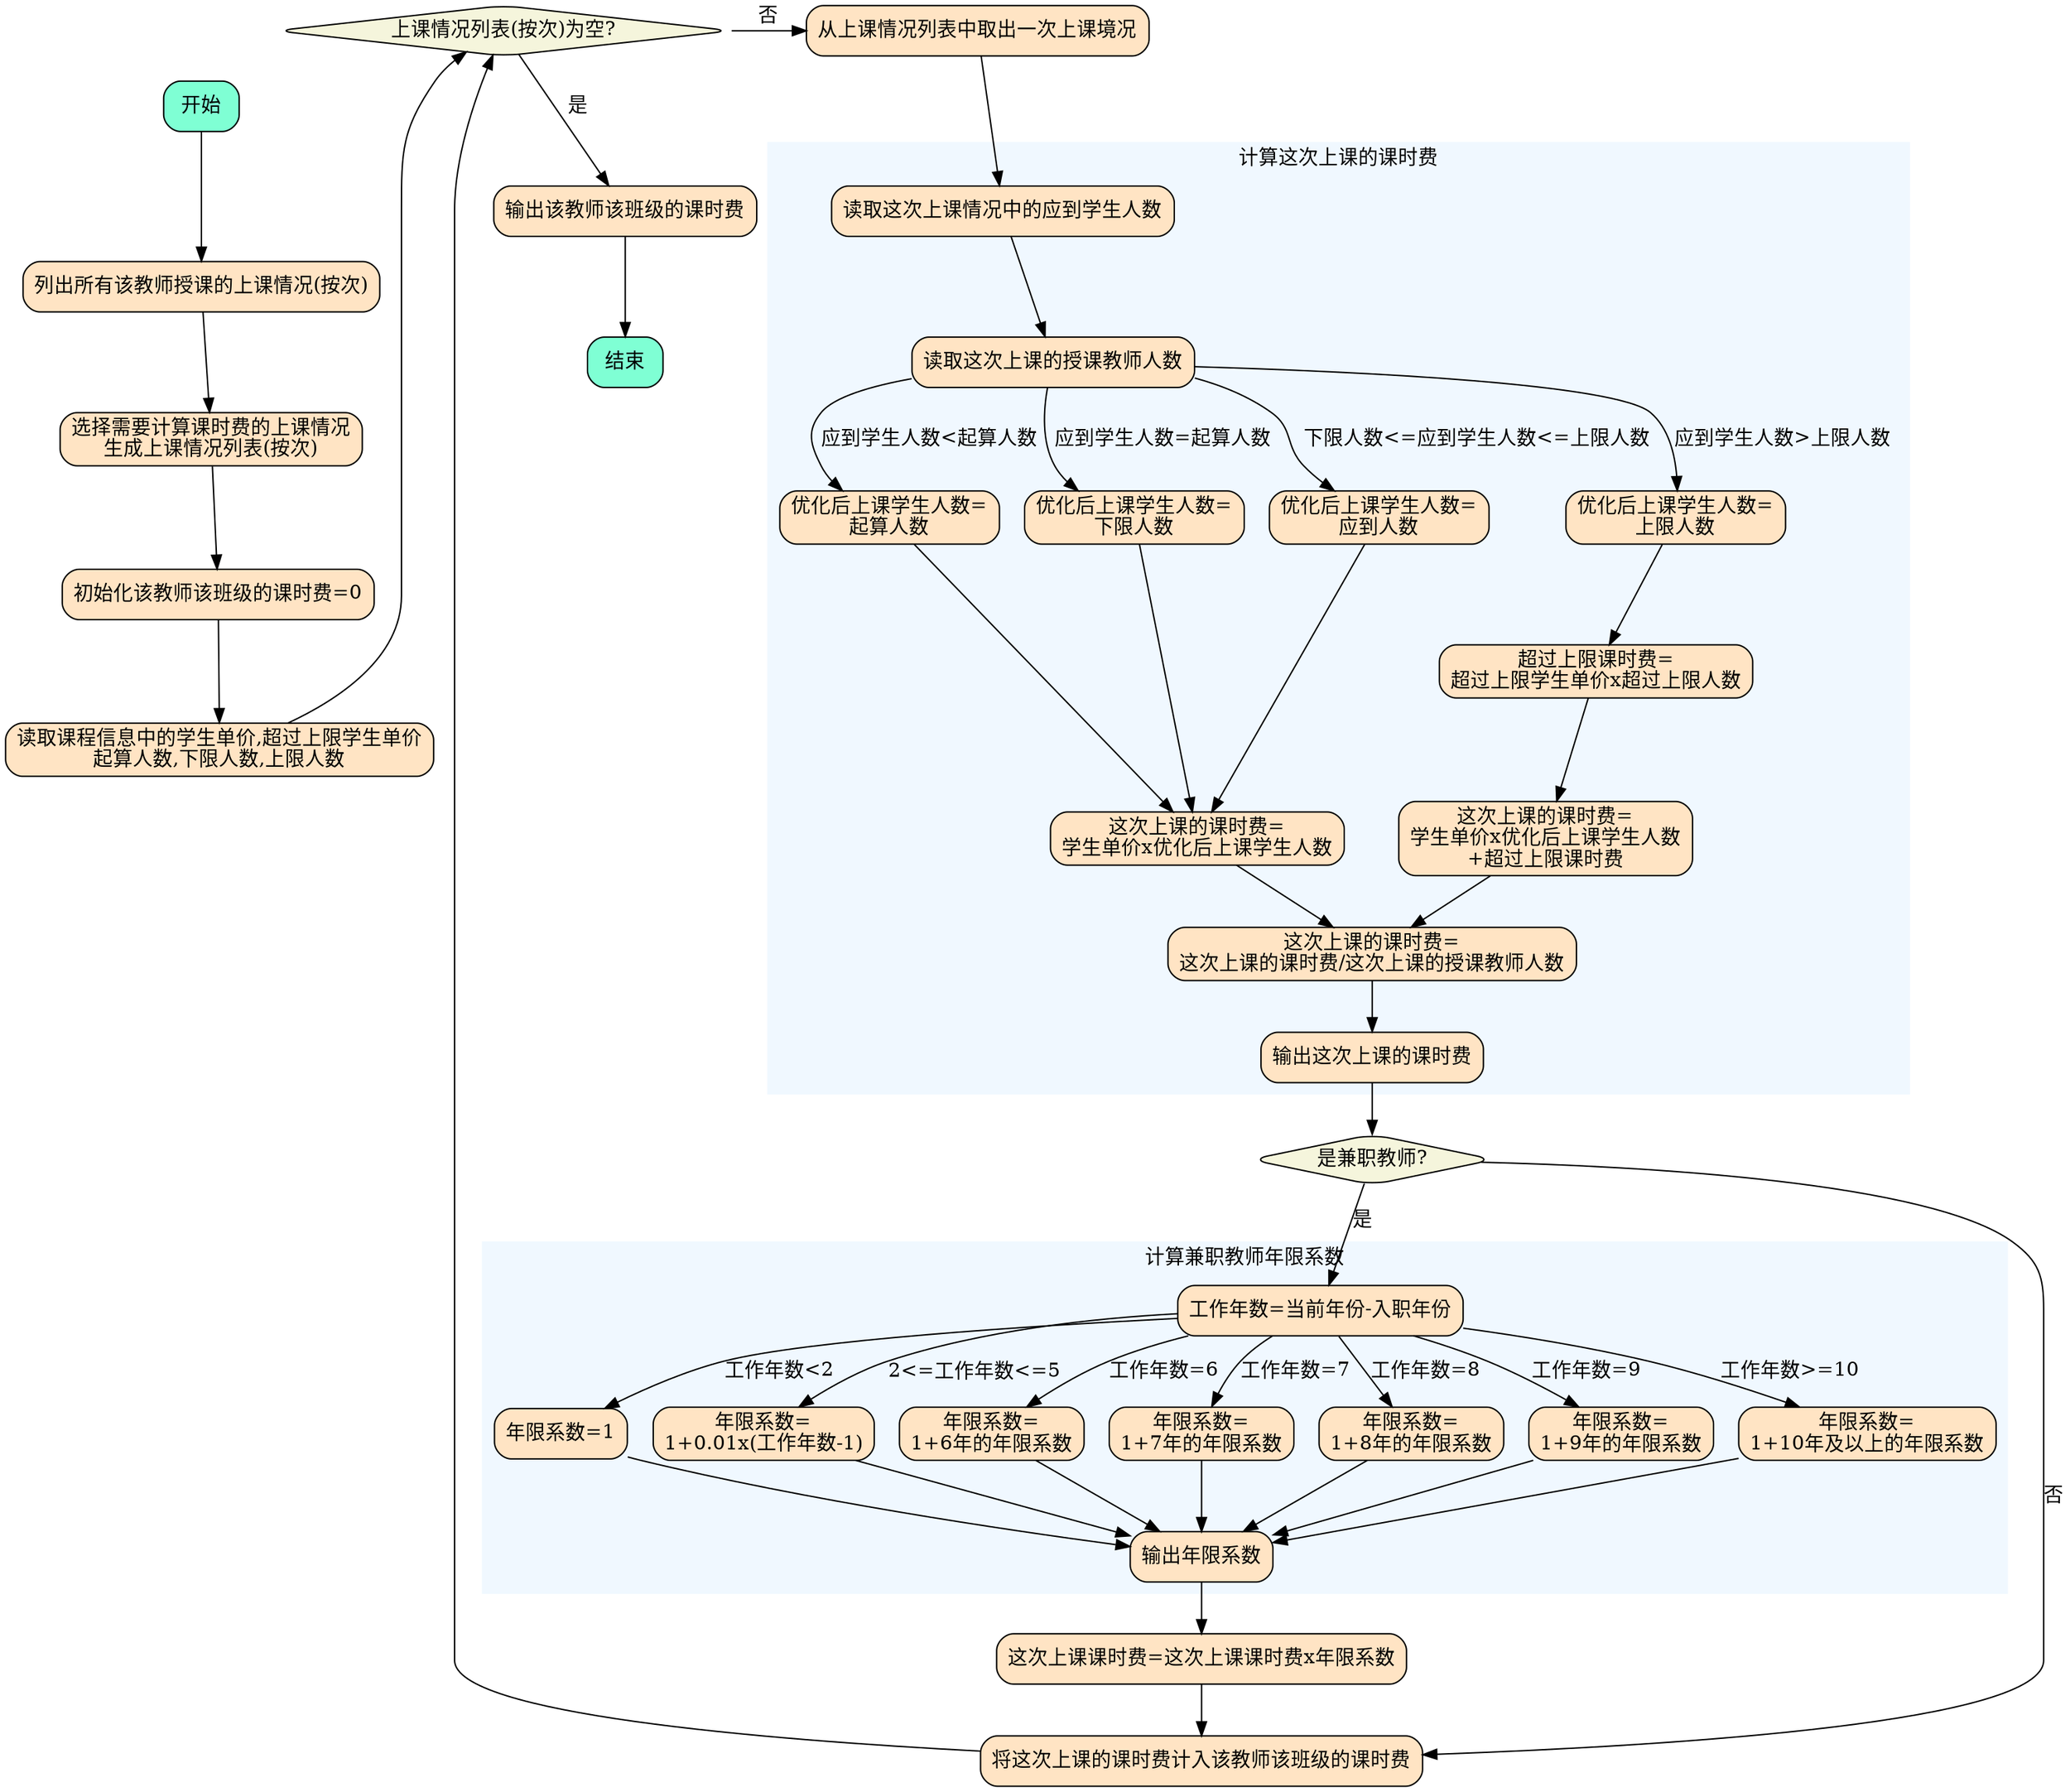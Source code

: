 digraph {
    node [shape="box", style="rounded,filled", fillcolor="aquamarine"]
        start[label="开始"];
        end[label="结束"];

    node [shape="box", style="rounded,filled", fillcolor="bisque"]
        s1[label="列出所有该教师授课的上课情况(按次)"];
        s2[label="选择需要计算课时费的上课情况\n生成上课情况列表(按次)"];
        s3[label="初始化该教师该班级的课时费=0"];
        s4[label="读取课程信息中的学生单价,超过上限学生单价\n起算人数,下限人数,上限人数"];
        s5[label="从上课情况列表中取出一次上课境况"];
        s6[label="这次上课课时费=这次上课课时费x年限系数"];
        s7[label="将这次上课的课时费计入该教师该班级的课时费"];
        s8[label="输出该教师该班级的课时费"];
    
    node [shape="diamond", style="rounded,filled", fillcolor="beige"]
        c1[label="上课情况列表(按次)为空?"];
        c2[label="是兼职教师?"];

    subgraph cluster1 {
        label="计算这次上课的课时费";
        style="filled";
        color="aliceblue";

        node [shape="box", style="rounded,filled", fillcolor="bisque"]
            sub1_s1[label="读取这次上课情况中的应到学生人数"];
            sub1_s2[label="读取这次上课的授课教师人数"];
            sub1_s3_a[label="优化后上课学生人数=\n起算人数"];
            sub1_s3_b[label="优化后上课学生人数=\n下限人数"];
            sub1_s3_c[label="优化后上课学生人数=\n应到人数"];
            sub1_s3_d[label="优化后上课学生人数=\n上限人数"];
            sub1_s4[label="超过上限课时费=\n超过上限学生单价x超过上限人数"];
            sub1_s5_a[label="这次上课的课时费=\n学生单价x优化后上课学生人数"];
            sub1_s5_b[label="这次上课的课时费=\n学生单价x优化后上课学生人数\n+超过上限课时费"];
            sub1_s6[label="这次上课的课时费=\n这次上课的课时费/这次上课的授课教师人数"];
            sub1_s7[label="输出这次上课的课时费"];

        sub1_s1 -> sub1_s2;
        sub1_s2 -> sub1_s3_a[label="应到学生人数<起算人数"];
        sub1_s2 -> sub1_s3_b[label="应到学生人数=起算人数"];
        sub1_s2 -> sub1_s3_c[label="下限人数<=应到学生人数<=上限人数"];
        sub1_s2 -> sub1_s3_d[label="应到学生人数>上限人数"];
        sub1_s3_a -> sub1_s5_a;
        sub1_s3_b -> sub1_s5_a;
        sub1_s3_c -> sub1_s5_a;
        sub1_s5_a -> sub1_s6;
        sub1_s3_d -> sub1_s4 -> sub1_s5_b -> sub1_s6;
        sub1_s6 -> sub1_s7;

        {rank=same sub1_s3_a sub1_s3_b sub1_s3_c sub1_s3_d}
        {rank=same sub1_s5_a sub1_s5_b}
    }

    subgraph cluster2 {
        label="计算兼职教师年限系数";
        style="filled";
        color="aliceblue";

        node [shape="box", style="rounded,filled", fillcolor="bisque"]
            sub2_s1[label="工作年数=当前年份-入职年份"];
            sub2_s2_a[label="年限系数=1"]
            sub2_s2_b[label="年限系数=\n1+0.01x(工作年数-1)"];
            sub2_s2_c[label="年限系数=\n1+6年的年限系数"];
            sub2_s2_d[label="年限系数=\n1+7年的年限系数"];
            sub2_s2_e[label="年限系数=\n1+8年的年限系数"];
            sub2_s2_f[label="年限系数=\n1+9年的年限系数"];
            sub2_s2_g[label="年限系数=\n1+10年及以上的年限系数"];
            sub2_s3[label="输出年限系数"];

        sub2_s1 -> sub2_s2_a[label="工作年数<2"];
        sub2_s1 -> sub2_s2_b[label="2<=工作年数<=5"];
        sub2_s1 -> sub2_s2_c[label="工作年数=6"];
        sub2_s1 -> sub2_s2_d[label="工作年数=7"];
        sub2_s1 -> sub2_s2_e[label="工作年数=8"];
        sub2_s1 -> sub2_s2_f[label="工作年数=9"];
        sub2_s1 -> sub2_s2_g[label="工作年数>=10"];

        sub2_s2_a -> sub2_s3;
        sub2_s2_b -> sub2_s3;
        sub2_s2_c -> sub2_s3;
        sub2_s2_d -> sub2_s3;
        sub2_s2_e -> sub2_s3;
        sub2_s2_f -> sub2_s3;
        sub2_s2_g -> sub2_s3;

        {rank=same sub2_s2_a sub2_s2_b sub2_s2_c sub2_s2_d sub2_s2_e sub2_s2_f sub2_s2_g}
    } 

    start -> s1 -> s2 -> s3 -> s4;
    s4 -> c1;

    // 上课情况列表为空
    c1 -> s8[label="是"];
    s8 -> end;

    // 上课情况列表不为空
    // Use rank=source to make the c1 -> s5 and subgraphic(cluster1) top of the graph.
    {rank=source c1 -> s5[label="否"];}
    s5 -> sub1_s1;

    sub1_s7 -> c2;
    c2 -> sub2_s1[label="是"];
    c2 -> s7[label="否"];

    sub2_s3 -> s6;
    s6 -> s7 -> c1;
}

